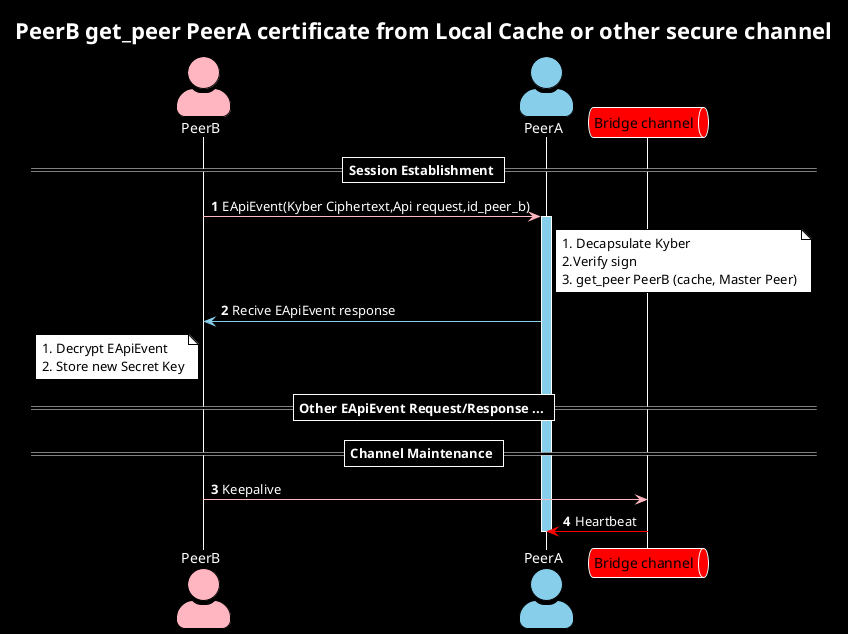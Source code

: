 @startuml
!theme plain

' Global dark theme settings
skinparam backgroundColor #000000
skinparam defaultFontColor #FFFFFF

' Note specific settings
skinparam note {
    BackgroundColor #FFFFFF
    BorderColor #000000
    FontColor #000000
}

' Actor specific settings - using monochrome style
skinparam actorStyle awesome
skinparam actor {
    StereotypeFontColor #FFFFFF
    FontColor #FFFFFF
}

' Control specific settings
skinparam control {
    FontColor #FFFFFF
    FontSize 17
    BackgroundColor $MASTER_PEER_COLOR
    BorderColor $MASTER_PEER_COLOR
    ScaleX 1.5
    ScaleY 1.5
}

' Queue specific settings
skinparam queue {
    BackgroundColor #FFFFFF
    BorderColor #FFFFFF
    FontColor #000000
}

' Sequence styling
skinparam sequence {
    LifeLineBorderColor #FFFFFF
    LifeLineBackgroundColor #000000
    ParticipantBorderColor #FFFFFF
    GroupBackgroundColor #000000
    GroupBodyBackgroundColor #000000
    GroupBorderColor #FFFFFF
    GroupFontColor #FFFFFF
    DividerBackgroundColor #000000
    DividerBorderColor #FFFFFF
    DividerFontColor #FFFFFF
}

' Colors
!$PEER_A_COLOR = "#87CEEB"
!$MASTER_PEER_COLOR = "#90EE90"
!$PEER_B_COLOR = "#FFB6C1"
!$SYSTEM_COLOR = "#FFFFFF"
!$MEMORY_COLOR = "#FFFFFF"
!$BRIDGE_COLOR = "#ff0000"

' Participants
actor "PeerB" as PB $PEER_B_COLOR
actor "PeerA" as PA $PEER_A_COLOR
queue "Bridge channel" as SC $BRIDGE_COLOR

title PeerB get_peer PeerA certificate from Local Cache or other secure channel 

autonumber
== Session Establishment ==

PB -[$PEER_B_COLOR]> PA: EApiEvent(Kyber Ciphertext,Api request,id_peer_b)
activate PA $PEER_A_COLOR
note right PA: 1. Decapsulate Kyber\n2.Verify sign\n3. get_peer PeerB (cache, Master Peer)

PA -[$PEER_A_COLOR]> PB: Recive EApiEvent response
note left PB: 1. Decrypt EApiEvent\n2. Store new Secret Key

== Other EApiEvent Request/Response ... ==


== Channel Maintenance ==

PB -[$PEER_B_COLOR]> SC: Keepalive
SC -[$BRIDGE_COLOR]> PA: Heartbeat

deactivate PA
@enduml